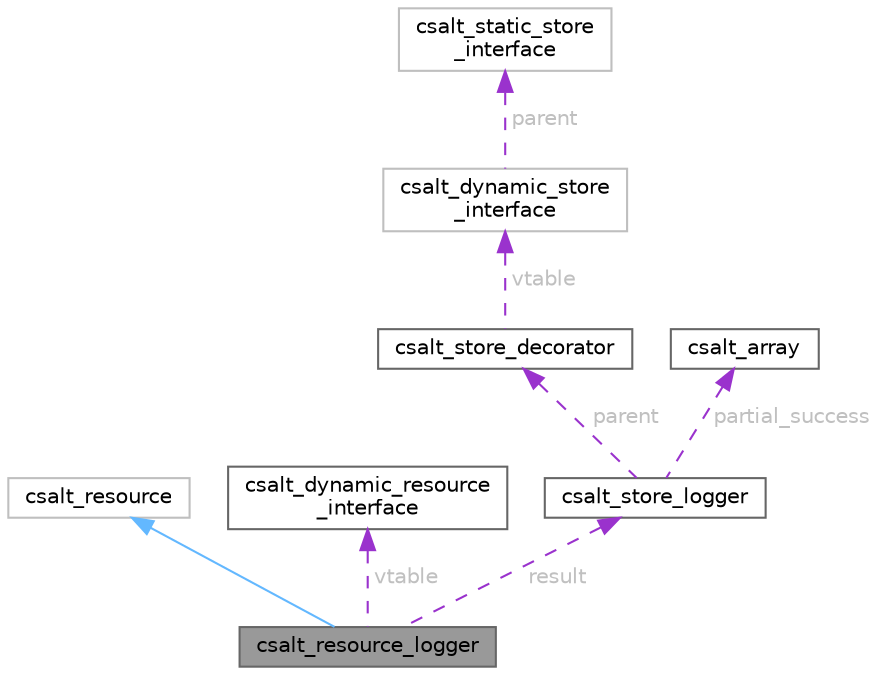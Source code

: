 digraph "csalt_resource_logger"
{
 // LATEX_PDF_SIZE
  bgcolor="transparent";
  edge [fontname=Helvetica,fontsize=10,labelfontname=Helvetica,labelfontsize=10];
  node [fontname=Helvetica,fontsize=10,shape=box,height=0.2,width=0.4];
  Node1 [id="Node000001",label="csalt_resource_logger",height=0.2,width=0.4,color="gray40", fillcolor="grey60", style="filled", fontcolor="black",tooltip="Decorates a resource with a logger, reporting resource initialization failures."];
  Node2 -> Node1 [id="edge1_Node000001_Node000002",dir="back",color="steelblue1",style="solid",tooltip=" "];
  Node2 [id="Node000002",label="csalt_resource",height=0.2,width=0.4,color="grey75", fillcolor="white", style="filled",tooltip=" "];
  Node3 -> Node1 [id="edge2_Node000001_Node000003",dir="back",color="darkorchid3",style="dashed",tooltip=" ",label=" vtable",fontcolor="grey" ];
  Node3 [id="Node000003",label="csalt_dynamic_resource\l_interface",height=0.2,width=0.4,color="gray40", fillcolor="white", style="filled",URL="$structcsalt__dynamic__resource__interface.html",tooltip="Interface definition for managed resource."];
  Node4 -> Node1 [id="edge3_Node000001_Node000004",dir="back",color="darkorchid3",style="dashed",tooltip=" ",label=" result",fontcolor="grey" ];
  Node4 [id="Node000004",label="csalt_store_logger",height=0.2,width=0.4,color="gray40", fillcolor="white", style="filled",URL="$structcsalt__store__logger.html",tooltip="This type decorates a store, providing customizable logging output."];
  Node5 -> Node4 [id="edge4_Node000004_Node000005",dir="back",color="darkorchid3",style="dashed",tooltip=" ",label=" parent",fontcolor="grey" ];
  Node5 [id="Node000005",label="csalt_store_decorator",height=0.2,width=0.4,color="gray40", fillcolor="white", style="filled",URL="$structcsalt__store__decorator.html",tooltip="A decorator to include as the first member in your struct."];
  Node6 -> Node5 [id="edge5_Node000005_Node000006",dir="back",color="darkorchid3",style="dashed",tooltip=" ",label=" vtable",fontcolor="grey" ];
  Node6 [id="Node000006",label="csalt_dynamic_store\l_interface",height=0.2,width=0.4,color="grey75", fillcolor="white", style="filled",URL="$structcsalt__dynamic__store__interface.html",tooltip=" "];
  Node7 -> Node6 [id="edge6_Node000006_Node000007",dir="back",color="darkorchid3",style="dashed",tooltip=" ",label=" parent",fontcolor="grey" ];
  Node7 [id="Node000007",label="csalt_static_store\l_interface",height=0.2,width=0.4,color="grey75", fillcolor="white", style="filled",URL="$structcsalt__static__store__interface.html",tooltip=" "];
  Node8 -> Node4 [id="edge7_Node000004_Node000008",dir="back",color="darkorchid3",style="dashed",tooltip=" ",label=" partial_success",fontcolor="grey" ];
  Node8 [id="Node000008",label="csalt_array",height=0.2,width=0.4,color="gray40", fillcolor="white", style="filled",URL="$structcsalt__array.html",tooltip="A generic array."];
}
